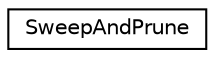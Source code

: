digraph "Graphical Class Hierarchy"
{
  edge [fontname="Helvetica",fontsize="10",labelfontname="Helvetica",labelfontsize="10"];
  node [fontname="Helvetica",fontsize="10",shape=record];
  rankdir="LR";
  Node1 [label="SweepAndPrune",height=0.2,width=0.4,color="black", fillcolor="white", style="filled",URL="$class_sweep_and_prune.html"];
}
